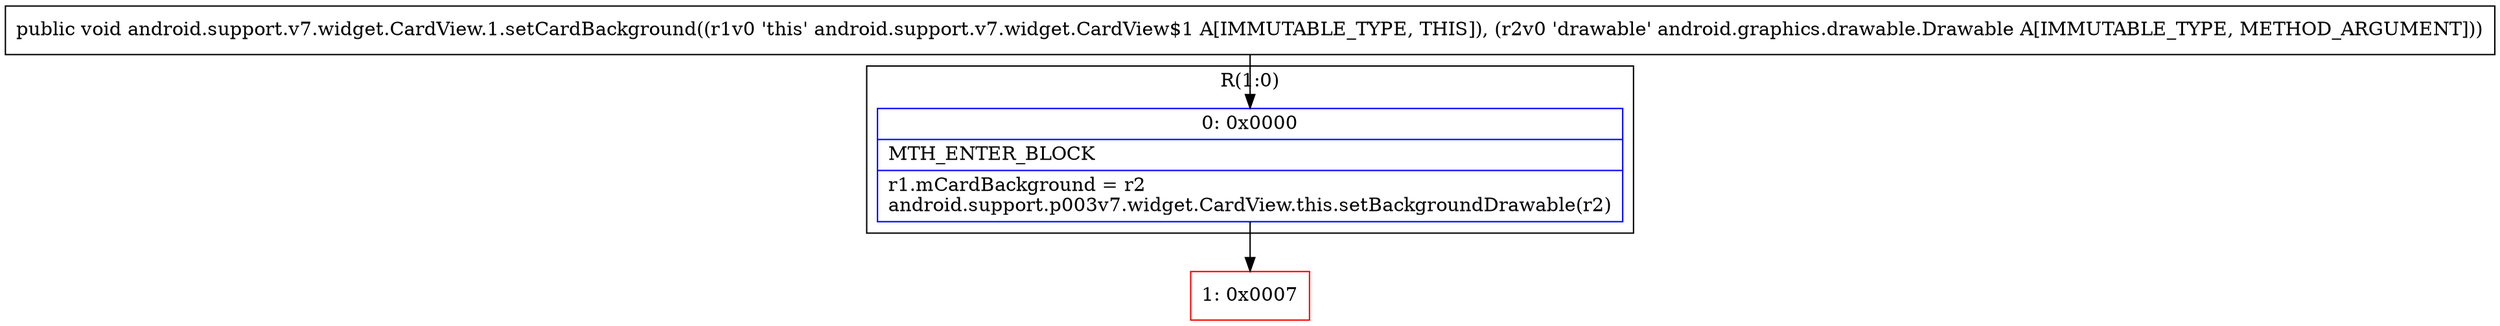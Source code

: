 digraph "CFG forandroid.support.v7.widget.CardView.1.setCardBackground(Landroid\/graphics\/drawable\/Drawable;)V" {
subgraph cluster_Region_503562089 {
label = "R(1:0)";
node [shape=record,color=blue];
Node_0 [shape=record,label="{0\:\ 0x0000|MTH_ENTER_BLOCK\l|r1.mCardBackground = r2\landroid.support.p003v7.widget.CardView.this.setBackgroundDrawable(r2)\l}"];
}
Node_1 [shape=record,color=red,label="{1\:\ 0x0007}"];
MethodNode[shape=record,label="{public void android.support.v7.widget.CardView.1.setCardBackground((r1v0 'this' android.support.v7.widget.CardView$1 A[IMMUTABLE_TYPE, THIS]), (r2v0 'drawable' android.graphics.drawable.Drawable A[IMMUTABLE_TYPE, METHOD_ARGUMENT])) }"];
MethodNode -> Node_0;
Node_0 -> Node_1;
}


